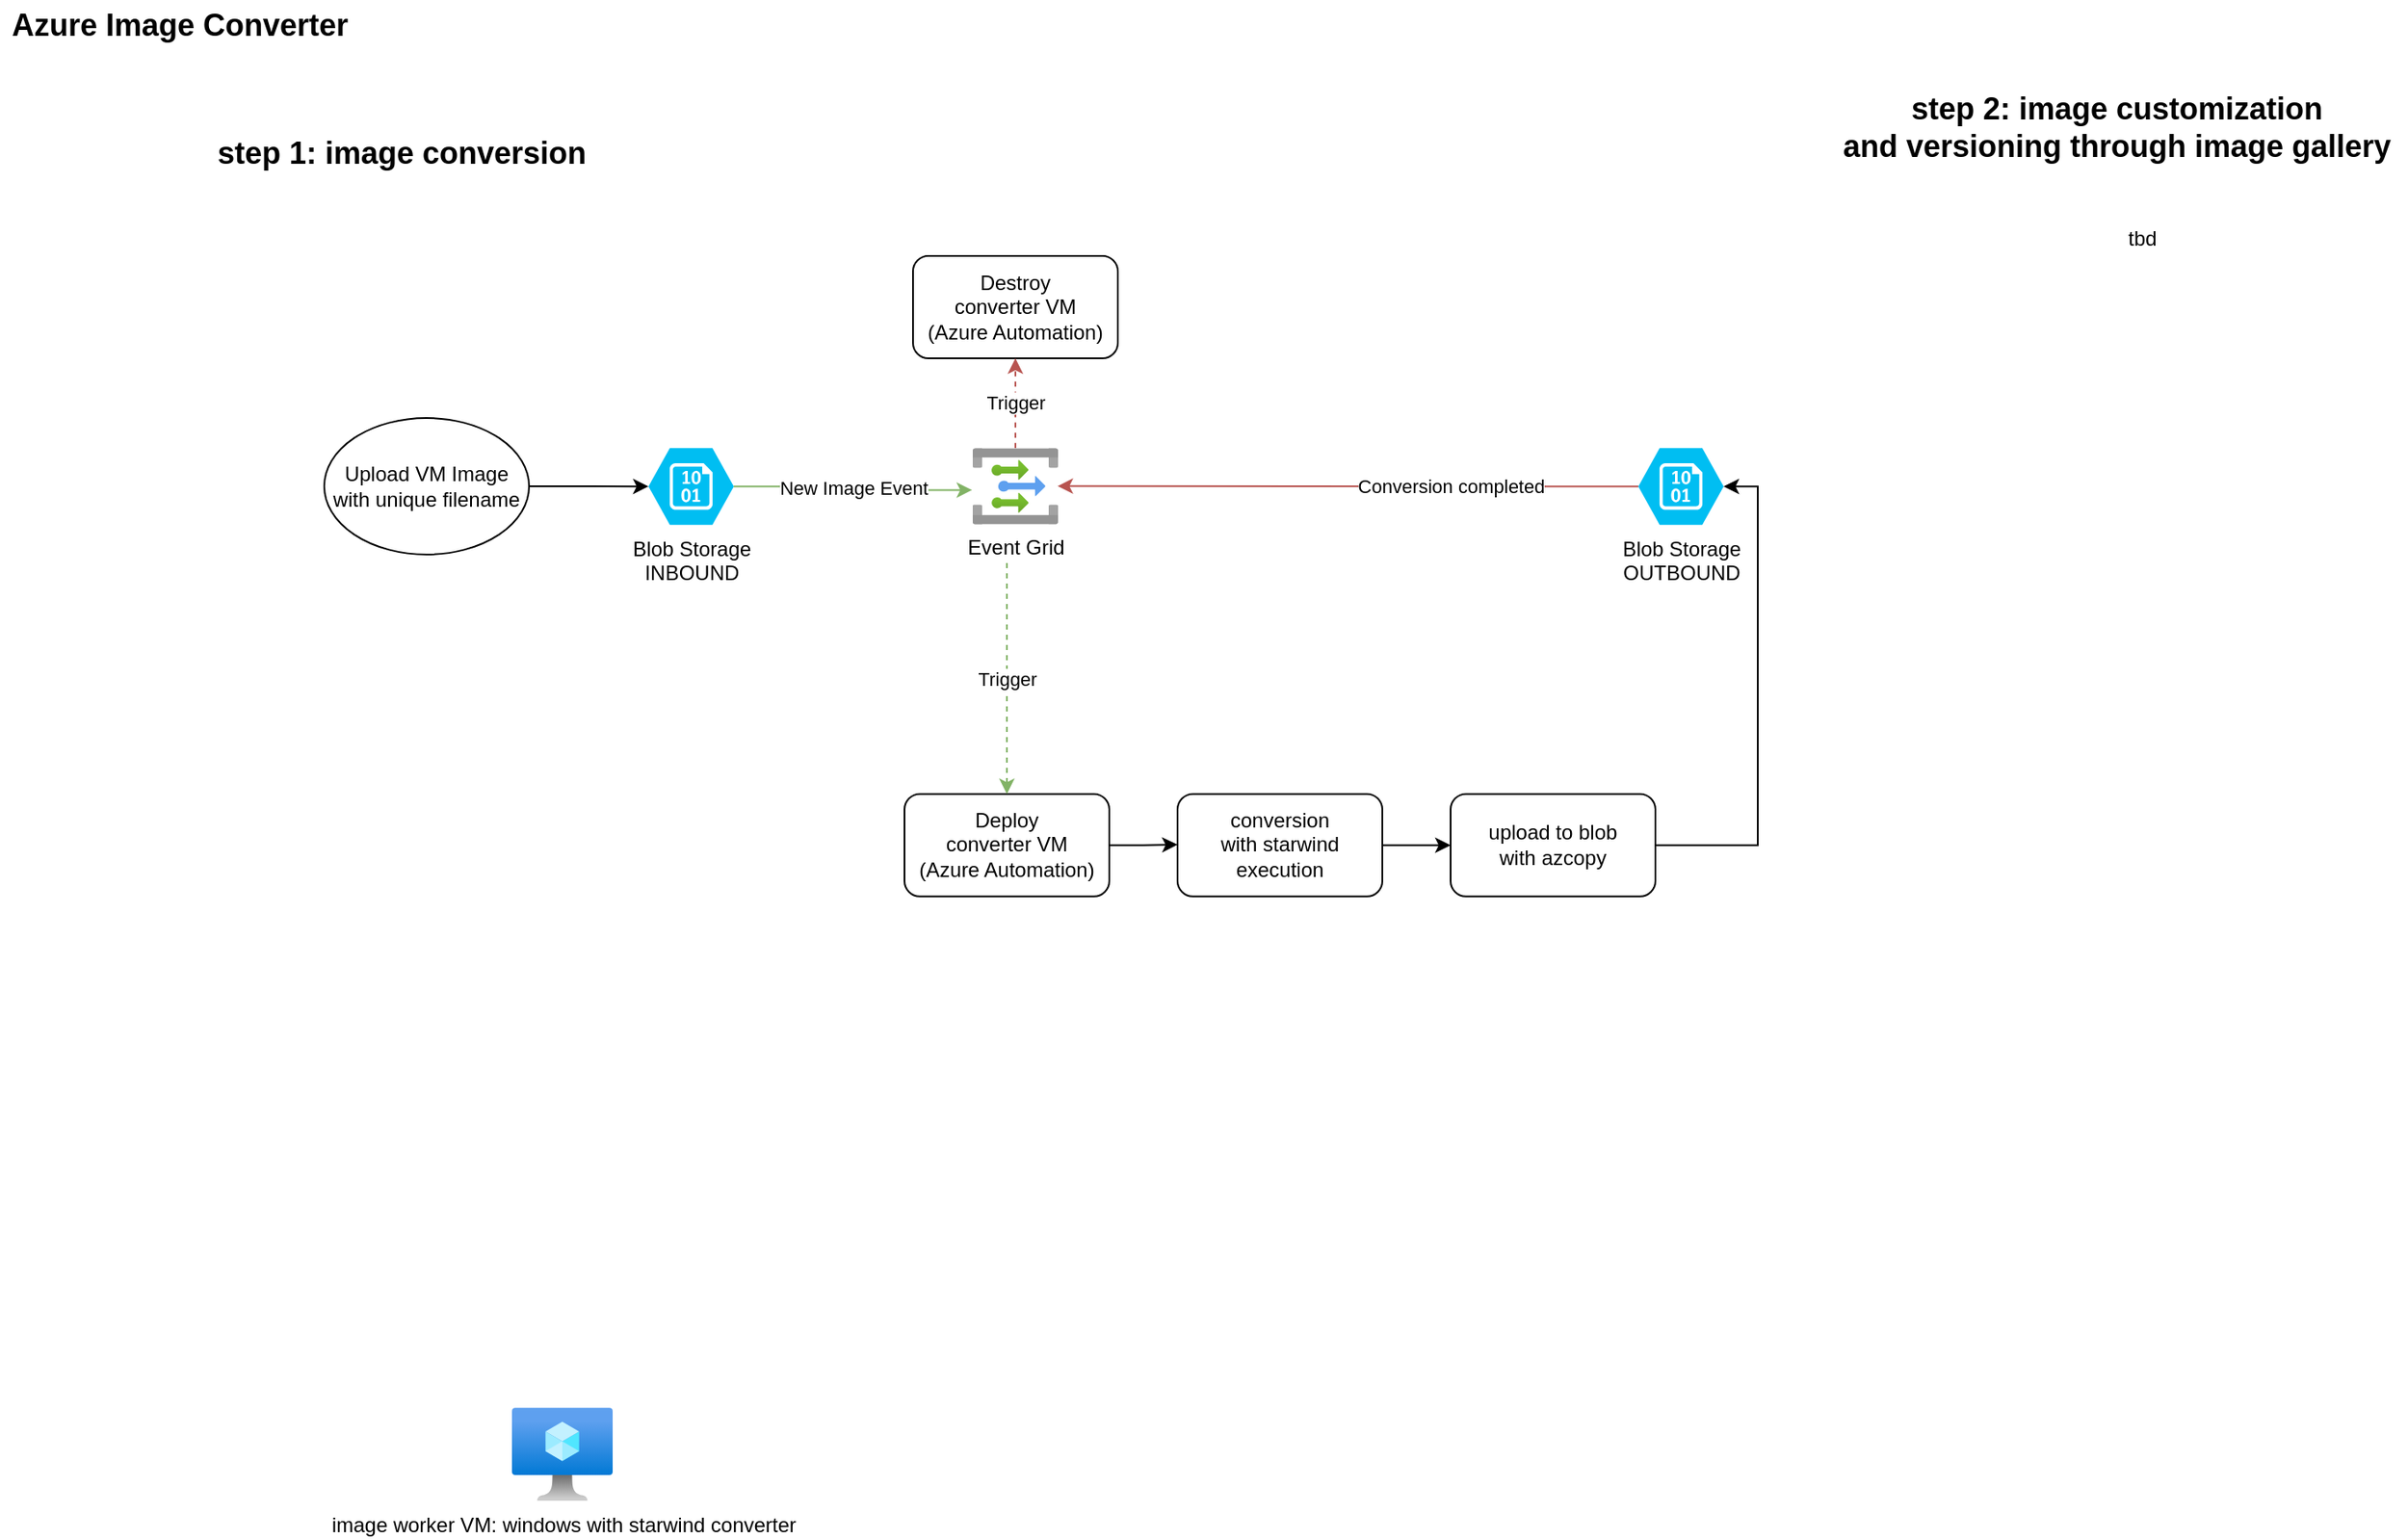 <mxfile version="14.6.13" type="device" pages="2"><diagram id="4n2JLlKoIG18_r-i4fTg" name="Page-1"><mxGraphModel dx="1422" dy="822" grid="1" gridSize="10" guides="1" tooltips="1" connect="1" arrows="1" fold="1" page="1" pageScale="1" pageWidth="1654" pageHeight="1169" math="0" shadow="0"><root><mxCell id="0"/><mxCell id="1" parent="0"/><mxCell id="KgUpbxhpnciYqR2GpzP2-3" style="edgeStyle=orthogonalEdgeStyle;rounded=0;orthogonalLoop=1;jettySize=auto;html=1;" edge="1" parent="1" source="EZV2C1cfWppYSg5PHqp--1" target="dB4QmbY4AmW77ImriIyo-6"><mxGeometry relative="1" as="geometry"/></mxCell><mxCell id="EZV2C1cfWppYSg5PHqp--1" value="conversion&lt;br&gt;with starwind execution" style="rounded=1;whiteSpace=wrap;html=1;" parent="1" vertex="1"><mxGeometry x="730" y="520.39" width="120" height="60" as="geometry"/></mxCell><mxCell id="KgUpbxhpnciYqR2GpzP2-11" style="edgeStyle=orthogonalEdgeStyle;rounded=0;orthogonalLoop=1;jettySize=auto;html=1;" edge="1" parent="1" source="EZV2C1cfWppYSg5PHqp--2" target="EZV2C1cfWppYSg5PHqp--3"><mxGeometry relative="1" as="geometry"/></mxCell><mxCell id="EZV2C1cfWppYSg5PHqp--2" value="Upload VM Image&lt;br&gt;with unique filename" style="ellipse;whiteSpace=wrap;html=1;" parent="1" vertex="1"><mxGeometry x="230" y="300" width="120" height="80" as="geometry"/></mxCell><mxCell id="KgUpbxhpnciYqR2GpzP2-6" value="New Image Event" style="edgeStyle=orthogonalEdgeStyle;rounded=0;orthogonalLoop=1;jettySize=auto;html=1;entryX=-0.008;entryY=0.549;entryDx=0;entryDy=0;entryPerimeter=0;fillColor=#d5e8d4;strokeColor=#82b366;" edge="1" parent="1" source="EZV2C1cfWppYSg5PHqp--3" target="KgUpbxhpnciYqR2GpzP2-5"><mxGeometry relative="1" as="geometry"/></mxCell><mxCell id="EZV2C1cfWppYSg5PHqp--3" value="Blob Storage&lt;br&gt;INBOUND" style="verticalLabelPosition=bottom;html=1;verticalAlign=top;align=center;strokeColor=none;fillColor=#00BEF2;shape=mxgraph.azure.storage_blob;" parent="1" vertex="1"><mxGeometry x="420" y="317.61" width="50" height="45" as="geometry"/></mxCell><mxCell id="EZV2C1cfWppYSg5PHqp--18" value="step 1: image conversion" style="text;html=1;align=center;verticalAlign=middle;resizable=0;points=[];autosize=1;strokeColor=none;fontStyle=1;fontSize=18;" parent="1" vertex="1"><mxGeometry x="160" y="130" width="230" height="30" as="geometry"/></mxCell><mxCell id="EZV2C1cfWppYSg5PHqp--20" value="step 2: image customization&lt;br&gt;and versioning through image gallery" style="text;html=1;align=center;verticalAlign=middle;resizable=0;points=[];autosize=1;strokeColor=none;fontStyle=1;fontSize=18;" parent="1" vertex="1"><mxGeometry x="1110" y="105" width="340" height="50" as="geometry"/></mxCell><mxCell id="EZV2C1cfWppYSg5PHqp--58" value="Azure Image Converter" style="text;html=1;align=center;verticalAlign=middle;resizable=0;points=[];autosize=1;strokeColor=none;fontStyle=1;fontSize=18;" parent="1" vertex="1"><mxGeometry x="40" y="55" width="210" height="30" as="geometry"/></mxCell><mxCell id="EZV2C1cfWppYSg5PHqp--66" value="image worker VM: windows with starwind converter" style="aspect=fixed;html=1;points=[];align=center;image;fontSize=12;image=img/lib/azure2/compute/Virtual_Machine.svg;" parent="1" vertex="1"><mxGeometry x="340" y="880" width="59" height="54.72" as="geometry"/></mxCell><mxCell id="dB4QmbY4AmW77ImriIyo-3" style="edgeStyle=orthogonalEdgeStyle;rounded=0;orthogonalLoop=1;jettySize=auto;html=1;" edge="1" parent="1" source="dB4QmbY4AmW77ImriIyo-2"><mxGeometry relative="1" as="geometry"><mxPoint x="730" y="550" as="targetPoint"/></mxGeometry></mxCell><mxCell id="dB4QmbY4AmW77ImriIyo-2" value="Deploy&lt;br&gt;converter VM&lt;br&gt;(Azure Automation)" style="rounded=1;whiteSpace=wrap;html=1;" vertex="1" parent="1"><mxGeometry x="570" y="520.39" width="120" height="60" as="geometry"/></mxCell><mxCell id="KgUpbxhpnciYqR2GpzP2-12" style="edgeStyle=orthogonalEdgeStyle;rounded=0;orthogonalLoop=1;jettySize=auto;html=1;entryX=1;entryY=0.5;entryDx=0;entryDy=0;entryPerimeter=0;" edge="1" parent="1" source="dB4QmbY4AmW77ImriIyo-6" target="dB4QmbY4AmW77ImriIyo-8"><mxGeometry relative="1" as="geometry"><Array as="points"><mxPoint x="1070" y="550"/><mxPoint x="1070" y="340"/></Array></mxGeometry></mxCell><mxCell id="dB4QmbY4AmW77ImriIyo-6" value="upload to blob&lt;br&gt;with azcopy" style="rounded=1;whiteSpace=wrap;html=1;" vertex="1" parent="1"><mxGeometry x="890" y="520.39" width="120" height="60" as="geometry"/></mxCell><mxCell id="KgUpbxhpnciYqR2GpzP2-7" style="edgeStyle=orthogonalEdgeStyle;rounded=0;orthogonalLoop=1;jettySize=auto;html=1;entryX=0.994;entryY=0.498;entryDx=0;entryDy=0;entryPerimeter=0;fillColor=#f8cecc;strokeColor=#b85450;exitX=0;exitY=0.5;exitDx=0;exitDy=0;exitPerimeter=0;" edge="1" parent="1" source="dB4QmbY4AmW77ImriIyo-8" target="KgUpbxhpnciYqR2GpzP2-5"><mxGeometry relative="1" as="geometry"><mxPoint x="999.35" y="407.483" as="sourcePoint"/><mxPoint x="650.0" y="341.746" as="targetPoint"/><Array as="points"><mxPoint x="950" y="340"/><mxPoint x="950" y="340"/></Array></mxGeometry></mxCell><mxCell id="KgUpbxhpnciYqR2GpzP2-8" value="Conversion completed" style="edgeLabel;html=1;align=center;verticalAlign=middle;resizable=0;points=[];" vertex="1" connectable="0" parent="KgUpbxhpnciYqR2GpzP2-7"><mxGeometry x="-0.143" y="-3" relative="1" as="geometry"><mxPoint x="36" y="3" as="offset"/></mxGeometry></mxCell><mxCell id="dB4QmbY4AmW77ImriIyo-8" value="Blob Storage&lt;br&gt;OUTBOUND" style="verticalLabelPosition=bottom;html=1;verticalAlign=top;align=center;strokeColor=none;fillColor=#00BEF2;shape=mxgraph.azure.storage_blob;" vertex="1" parent="1"><mxGeometry x="1000" y="317.61" width="50" height="45" as="geometry"/></mxCell><mxCell id="dB4QmbY4AmW77ImriIyo-11" value="Destroy &lt;br&gt;converter VM&lt;br&gt;(Azure Automation)" style="rounded=1;whiteSpace=wrap;html=1;" vertex="1" parent="1"><mxGeometry x="575" y="205" width="120" height="60" as="geometry"/></mxCell><mxCell id="KgUpbxhpnciYqR2GpzP2-1" value="tbd" style="text;html=1;align=center;verticalAlign=middle;resizable=0;points=[];autosize=1;strokeColor=none;" vertex="1" parent="1"><mxGeometry x="1280" y="185" width="30" height="20" as="geometry"/></mxCell><mxCell id="KgUpbxhpnciYqR2GpzP2-10" value="Trigger" style="edgeStyle=orthogonalEdgeStyle;rounded=0;orthogonalLoop=1;jettySize=auto;html=1;entryX=0.5;entryY=1;entryDx=0;entryDy=0;dashed=1;fillColor=#f8cecc;strokeColor=#b85450;" edge="1" parent="1" source="KgUpbxhpnciYqR2GpzP2-5" target="dB4QmbY4AmW77ImriIyo-11"><mxGeometry relative="1" as="geometry"/></mxCell><mxCell id="KgUpbxhpnciYqR2GpzP2-5" value="Event Grid" style="aspect=fixed;html=1;points=[];align=center;image;fontSize=12;image=img/lib/azure2/integration/Event_Grid_Topics.svg;" vertex="1" parent="1"><mxGeometry x="610" y="317.61" width="50" height="44.78" as="geometry"/></mxCell><mxCell id="KgUpbxhpnciYqR2GpzP2-9" value="Trigger" style="endArrow=classic;html=1;entryX=0.5;entryY=0;entryDx=0;entryDy=0;dashed=1;fillColor=#d5e8d4;strokeColor=#82b366;" edge="1" parent="1" target="dB4QmbY4AmW77ImriIyo-2"><mxGeometry width="50" height="50" relative="1" as="geometry"><mxPoint x="630" y="385" as="sourcePoint"/><mxPoint x="670" y="445" as="targetPoint"/></mxGeometry></mxCell></root></mxGraphModel></diagram><diagram name="old" id="Ayx4G24AMDFc410HURZ9"><mxGraphModel dx="2062" dy="1192" grid="1" gridSize="10" guides="1" tooltips="1" connect="1" arrows="1" fold="1" page="1" pageScale="1" pageWidth="1654" pageHeight="1169" math="0" shadow="0"><root><mxCell id="DLwAjuz8FD73YbeY9wB8-0"/><mxCell id="DLwAjuz8FD73YbeY9wB8-1" parent="DLwAjuz8FD73YbeY9wB8-0"/><mxCell id="DLwAjuz8FD73YbeY9wB8-2" value="" style="edgeStyle=orthogonalEdgeStyle;rounded=0;orthogonalLoop=1;jettySize=auto;html=1;" edge="1" parent="DLwAjuz8FD73YbeY9wB8-1" source="DLwAjuz8FD73YbeY9wB8-3" target="DLwAjuz8FD73YbeY9wB8-10"><mxGeometry relative="1" as="geometry"/></mxCell><mxCell id="DLwAjuz8FD73YbeY9wB8-3" value="conversion&lt;br&gt;wrapper&lt;br&gt;script.sh" style="rounded=1;whiteSpace=wrap;html=1;" vertex="1" parent="DLwAjuz8FD73YbeY9wB8-1"><mxGeometry x="424" y="510" width="120" height="60" as="geometry"/></mxCell><mxCell id="DLwAjuz8FD73YbeY9wB8-4" style="edgeStyle=orthogonalEdgeStyle;curved=1;rounded=0;orthogonalLoop=1;jettySize=auto;html=1;entryX=0.5;entryY=0;entryDx=0;entryDy=0;entryPerimeter=0;" edge="1" parent="DLwAjuz8FD73YbeY9wB8-1" source="DLwAjuz8FD73YbeY9wB8-5" target="DLwAjuz8FD73YbeY9wB8-7"><mxGeometry relative="1" as="geometry"/></mxCell><mxCell id="DLwAjuz8FD73YbeY9wB8-5" value="Upload VM Image&lt;br&gt;with unique filename" style="ellipse;whiteSpace=wrap;html=1;" vertex="1" parent="DLwAjuz8FD73YbeY9wB8-1"><mxGeometry x="30" y="205" width="120" height="80" as="geometry"/></mxCell><mxCell id="DLwAjuz8FD73YbeY9wB8-6" value="blob storage&lt;br&gt;trigger" style="edgeStyle=orthogonalEdgeStyle;rounded=0;orthogonalLoop=1;jettySize=auto;html=1;entryX=0.5;entryY=0;entryDx=0;entryDy=0;" edge="1" parent="DLwAjuz8FD73YbeY9wB8-1" source="DLwAjuz8FD73YbeY9wB8-7" target="DLwAjuz8FD73YbeY9wB8-3"><mxGeometry x="0.215" relative="1" as="geometry"><mxPoint x="450.68" y="409.84" as="targetPoint"/><mxPoint as="offset"/></mxGeometry></mxCell><mxCell id="DLwAjuz8FD73YbeY9wB8-7" value="Blob Storage" style="verticalLabelPosition=bottom;html=1;verticalAlign=top;align=center;strokeColor=none;fillColor=#00BEF2;shape=mxgraph.azure.storage_blob;" vertex="1" parent="DLwAjuz8FD73YbeY9wB8-1"><mxGeometry x="280" y="388" width="50" height="45" as="geometry"/></mxCell><mxCell id="DLwAjuz8FD73YbeY9wB8-8" value="yes" style="edgeStyle=orthogonalEdgeStyle;rounded=0;orthogonalLoop=1;jettySize=auto;html=1;" edge="1" parent="DLwAjuz8FD73YbeY9wB8-1" source="DLwAjuz8FD73YbeY9wB8-10" target="DLwAjuz8FD73YbeY9wB8-11"><mxGeometry relative="1" as="geometry"/></mxCell><mxCell id="DLwAjuz8FD73YbeY9wB8-9" value="no" style="edgeStyle=orthogonalEdgeStyle;rounded=0;orthogonalLoop=1;jettySize=auto;html=1;" edge="1" parent="DLwAjuz8FD73YbeY9wB8-1" source="DLwAjuz8FD73YbeY9wB8-10" target="DLwAjuz8FD73YbeY9wB8-13"><mxGeometry relative="1" as="geometry"/></mxCell><mxCell id="DLwAjuz8FD73YbeY9wB8-10" value="is .ova" style="rhombus;whiteSpace=wrap;html=1;" vertex="1" parent="DLwAjuz8FD73YbeY9wB8-1"><mxGeometry x="444" y="610" width="80" height="80" as="geometry"/></mxCell><mxCell id="DLwAjuz8FD73YbeY9wB8-11" value="&lt;div&gt;tar -xvf &amp;lt;image-name&amp;gt;.ova&lt;/div&gt;" style="rounded=1;whiteSpace=wrap;html=1;" vertex="1" parent="DLwAjuz8FD73YbeY9wB8-1"><mxGeometry x="240" y="620" width="120" height="60" as="geometry"/></mxCell><mxCell id="DLwAjuz8FD73YbeY9wB8-12" value="yes" style="edgeStyle=orthogonalEdgeStyle;rounded=0;orthogonalLoop=1;jettySize=auto;html=1;entryX=1;entryY=0.5;entryDx=0;entryDy=0;" edge="1" parent="DLwAjuz8FD73YbeY9wB8-1" source="DLwAjuz8FD73YbeY9wB8-13" target="DLwAjuz8FD73YbeY9wB8-17"><mxGeometry relative="1" as="geometry"><mxPoint x="380" y="780" as="targetPoint"/></mxGeometry></mxCell><mxCell id="DLwAjuz8FD73YbeY9wB8-13" value="is .vmdk" style="rhombus;whiteSpace=wrap;html=1;" vertex="1" parent="DLwAjuz8FD73YbeY9wB8-1"><mxGeometry x="444" y="750" width="80" height="80" as="geometry"/></mxCell><mxCell id="DLwAjuz8FD73YbeY9wB8-14" style="edgeStyle=orthogonalEdgeStyle;curved=1;rounded=0;orthogonalLoop=1;jettySize=auto;html=1;entryX=0;entryY=0.5;entryDx=0;entryDy=0;entryPerimeter=0;dashed=1;exitX=0;exitY=0.5;exitDx=0;exitDy=0;" edge="1" parent="DLwAjuz8FD73YbeY9wB8-1" source="DLwAjuz8FD73YbeY9wB8-33" target="DLwAjuz8FD73YbeY9wB8-7"><mxGeometry relative="1" as="geometry"><Array as="points"><mxPoint x="90" y="790"/><mxPoint x="80" y="790"/><mxPoint x="80" y="411"/></Array></mxGeometry></mxCell><mxCell id="DLwAjuz8FD73YbeY9wB8-15" value="log vhd-filename.txt" style="edgeStyle=orthogonalEdgeStyle;rounded=0;orthogonalLoop=1;jettySize=auto;html=1;entryX=0.5;entryY=1;entryDx=0;entryDy=0;entryPerimeter=0;fillColor=#ffe6cc;strokeColor=#d79b00;exitX=1;exitY=0.5;exitDx=0;exitDy=0;" edge="1" parent="DLwAjuz8FD73YbeY9wB8-1" source="DLwAjuz8FD73YbeY9wB8-33" target="DLwAjuz8FD73YbeY9wB8-31"><mxGeometry relative="1" as="geometry"><mxPoint x="240" y="910" as="sourcePoint"/><Array as="points"><mxPoint x="797" y="885"/></Array></mxGeometry></mxCell><mxCell id="DLwAjuz8FD73YbeY9wB8-16" style="edgeStyle=orthogonalEdgeStyle;rounded=0;orthogonalLoop=1;jettySize=auto;html=1;entryX=0.5;entryY=0;entryDx=0;entryDy=0;fontSize=18;" edge="1" parent="DLwAjuz8FD73YbeY9wB8-1" source="DLwAjuz8FD73YbeY9wB8-17" target="DLwAjuz8FD73YbeY9wB8-33"><mxGeometry relative="1" as="geometry"/></mxCell><mxCell id="DLwAjuz8FD73YbeY9wB8-17" value="&lt;div&gt;$ qemu-img convert -f vmdk -O vpc image.vmdk win_or_linux_image.vhd&lt;/div&gt;" style="rounded=1;whiteSpace=wrap;html=1;fontStyle=1" vertex="1" parent="DLwAjuz8FD73YbeY9wB8-1"><mxGeometry x="160" y="765" width="210" height="50" as="geometry"/></mxCell><mxCell id="DLwAjuz8FD73YbeY9wB8-18" value="step 1: image conversion" style="text;html=1;align=center;verticalAlign=middle;resizable=0;points=[];autosize=1;strokeColor=none;fontStyle=1;fontSize=18;" vertex="1" parent="DLwAjuz8FD73YbeY9wB8-1"><mxGeometry x="160" y="130" width="230" height="30" as="geometry"/></mxCell><mxCell id="DLwAjuz8FD73YbeY9wB8-19" value="step 2: image customization&lt;br&gt;and versioning through image gallery" style="text;html=1;align=center;verticalAlign=middle;resizable=0;points=[];autosize=1;strokeColor=none;fontStyle=1;fontSize=18;" vertex="1" parent="DLwAjuz8FD73YbeY9wB8-1"><mxGeometry x="705" y="120" width="340" height="50" as="geometry"/></mxCell><mxCell id="DLwAjuz8FD73YbeY9wB8-20" value="" style="endArrow=classic;html=1;dashed=1;" edge="1" parent="DLwAjuz8FD73YbeY9wB8-1"><mxGeometry width="50" height="50" relative="1" as="geometry"><mxPoint x="350" y="370" as="sourcePoint"/><mxPoint x="530" y="250" as="targetPoint"/></mxGeometry></mxCell><mxCell id="DLwAjuz8FD73YbeY9wB8-21" value="Artifact: VHD Image" style="verticalLabelPosition=bottom;html=1;verticalAlign=top;align=center;strokeColor=none;fillColor=#00BEF2;shape=mxgraph.azure.operating_system_image;fontStyle=1" vertex="1" parent="DLwAjuz8FD73YbeY9wB8-1"><mxGeometry x="580" y="220" width="50" height="50" as="geometry"/></mxCell><mxCell id="DLwAjuz8FD73YbeY9wB8-22" value="" style="endArrow=classic;html=1;dashed=1;entryX=0.5;entryY=0;entryDx=0;entryDy=0;" edge="1" parent="DLwAjuz8FD73YbeY9wB8-1" target="DLwAjuz8FD73YbeY9wB8-24"><mxGeometry width="50" height="50" relative="1" as="geometry"><mxPoint x="680" y="260" as="sourcePoint"/><mxPoint x="900" y="480" as="targetPoint"/></mxGeometry></mxCell><mxCell id="DLwAjuz8FD73YbeY9wB8-23" value="publish" style="edgeStyle=none;rounded=0;orthogonalLoop=1;jettySize=auto;html=1;exitX=0.75;exitY=0;exitDx=0;exitDy=0;fontStyle=1" edge="1" parent="DLwAjuz8FD73YbeY9wB8-1" source="DLwAjuz8FD73YbeY9wB8-24"><mxGeometry relative="1" as="geometry"><mxPoint x="1100" y="340" as="targetPoint"/></mxGeometry></mxCell><mxCell id="DLwAjuz8FD73YbeY9wB8-24" value="&amp;nbsp;&amp;nbsp;azure&lt;br&gt;packer build&lt;br&gt;windows.sh" style="rounded=1;whiteSpace=wrap;html=1;fontStyle=1" vertex="1" parent="DLwAjuz8FD73YbeY9wB8-1"><mxGeometry x="737" y="510" width="120" height="60" as="geometry"/></mxCell><mxCell id="DLwAjuz8FD73YbeY9wB8-25" style="edgeStyle=none;rounded=0;orthogonalLoop=1;jettySize=auto;html=1;exitX=1;exitY=0.25;exitDx=0;exitDy=0;" edge="1" parent="DLwAjuz8FD73YbeY9wB8-1" source="DLwAjuz8FD73YbeY9wB8-26"><mxGeometry relative="1" as="geometry"><mxPoint x="1100" y="340" as="targetPoint"/></mxGeometry></mxCell><mxCell id="DLwAjuz8FD73YbeY9wB8-26" value="packerbuild&lt;br&gt;&amp;nbsp;azure linux.sh" style="rounded=1;whiteSpace=wrap;html=1;fontStyle=1" vertex="1" parent="DLwAjuz8FD73YbeY9wB8-1"><mxGeometry x="737" y="620" width="120" height="60" as="geometry"/></mxCell><mxCell id="DLwAjuz8FD73YbeY9wB8-27" style="edgeStyle=none;rounded=0;orthogonalLoop=1;jettySize=auto;html=1;entryX=0.8;entryY=-0.02;entryDx=0;entryDy=0;entryPerimeter=0;" edge="1" parent="DLwAjuz8FD73YbeY9wB8-1" source="DLwAjuz8FD73YbeY9wB8-28" target="DLwAjuz8FD73YbeY9wB8-30"><mxGeometry relative="1" as="geometry"/></mxCell><mxCell id="DLwAjuz8FD73YbeY9wB8-28" value="Artifact:&lt;br&gt;Shared Image Gallery" style="aspect=fixed;html=1;points=[];align=center;image;fontSize=12;image=img/lib/azure2/compute/Shared_Image_Galleries.svg;fontStyle=1" vertex="1" parent="DLwAjuz8FD73YbeY9wB8-1"><mxGeometry x="1110" y="213" width="64" height="64" as="geometry"/></mxCell><mxCell id="DLwAjuz8FD73YbeY9wB8-29" value="step 3: build &amp;amp; destroy VM test" style="text;html=1;align=center;verticalAlign=middle;resizable=0;points=[];autosize=1;strokeColor=none;fontStyle=1;fontSize=18;" vertex="1" parent="DLwAjuz8FD73YbeY9wB8-1"><mxGeometry x="1315" y="130" width="280" height="30" as="geometry"/></mxCell><mxCell id="DLwAjuz8FD73YbeY9wB8-30" value="terraform apply vm.tf" style="aspect=fixed;html=1;points=[];align=center;image;fontSize=12;image=img/lib/mscae/Azure_Pipelines.svg;" vertex="1" parent="DLwAjuz8FD73YbeY9wB8-1"><mxGeometry x="1480" y="600" width="50" height="50" as="geometry"/></mxCell><mxCell id="DLwAjuz8FD73YbeY9wB8-31" value="" style="verticalLabelPosition=bottom;html=1;verticalAlign=top;align=center;strokeColor=none;fillColor=#00BEF2;shape=mxgraph.azure.github_code;pointerEvents=1;" vertex="1" parent="DLwAjuz8FD73YbeY9wB8-1"><mxGeometry x="772" y="815" width="50" height="50" as="geometry"/></mxCell><mxCell id="DLwAjuz8FD73YbeY9wB8-32" value="Azure Image Converter" style="text;html=1;align=center;verticalAlign=middle;resizable=0;points=[];autosize=1;strokeColor=none;fontStyle=1;fontSize=18;" vertex="1" parent="DLwAjuz8FD73YbeY9wB8-1"><mxGeometry x="40" y="55" width="210" height="30" as="geometry"/></mxCell><mxCell id="DLwAjuz8FD73YbeY9wB8-33" value="&lt;div&gt;azcopy&amp;nbsp;&lt;/div&gt;win_or_linux_image.vhd to blob" style="rounded=1;whiteSpace=wrap;html=1;fontStyle=1" vertex="1" parent="DLwAjuz8FD73YbeY9wB8-1"><mxGeometry x="90" y="860" width="210" height="50" as="geometry"/></mxCell><mxCell id="DLwAjuz8FD73YbeY9wB8-34" value="Trigger" style="edgeStyle=none;rounded=0;orthogonalLoop=1;jettySize=auto;html=1;exitX=0.5;exitY=0;exitDx=0;exitDy=0;fontStyle=1;exitPerimeter=0;entryX=0.5;entryY=1;entryDx=0;entryDy=0;" edge="1" parent="DLwAjuz8FD73YbeY9wB8-1" source="DLwAjuz8FD73YbeY9wB8-31" target="DLwAjuz8FD73YbeY9wB8-26"><mxGeometry relative="1" as="geometry"><mxPoint x="1110" y="350" as="targetPoint"/><mxPoint x="837" y="520" as="sourcePoint"/></mxGeometry></mxCell><mxCell id="DLwAjuz8FD73YbeY9wB8-35" value="image worker VM: windows with starwind converter" style="aspect=fixed;html=1;points=[];align=center;image;fontSize=12;image=img/lib/azure2/compute/Virtual_Machine.svg;" vertex="1" parent="DLwAjuz8FD73YbeY9wB8-1"><mxGeometry x="444" y="970" width="59" height="54.72" as="geometry"/></mxCell></root></mxGraphModel></diagram></mxfile>